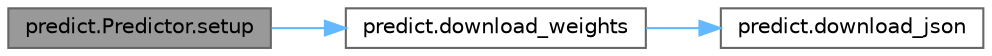 digraph "predict.Predictor.setup"
{
 // LATEX_PDF_SIZE
  bgcolor="transparent";
  edge [fontname=Helvetica,fontsize=10,labelfontname=Helvetica,labelfontsize=10];
  node [fontname=Helvetica,fontsize=10,shape=box,height=0.2,width=0.4];
  rankdir="LR";
  Node1 [id="Node000001",label="predict.Predictor.setup",height=0.2,width=0.4,color="gray40", fillcolor="grey60", style="filled", fontcolor="black",tooltip=" "];
  Node1 -> Node2 [id="edge1_Node000001_Node000002",color="steelblue1",style="solid",tooltip=" "];
  Node2 [id="Node000002",label="predict.download_weights",height=0.2,width=0.4,color="grey40", fillcolor="white", style="filled",URL="$namespacepredict.html#a0556aa8aab8e03d5419d76d6da52c03d",tooltip=" "];
  Node2 -> Node3 [id="edge2_Node000002_Node000003",color="steelblue1",style="solid",tooltip=" "];
  Node3 [id="Node000003",label="predict.download_json",height=0.2,width=0.4,color="grey40", fillcolor="white", style="filled",URL="$namespacepredict.html#a7f845495a7bf6f303ef0b1a61327c049",tooltip=" "];
}
